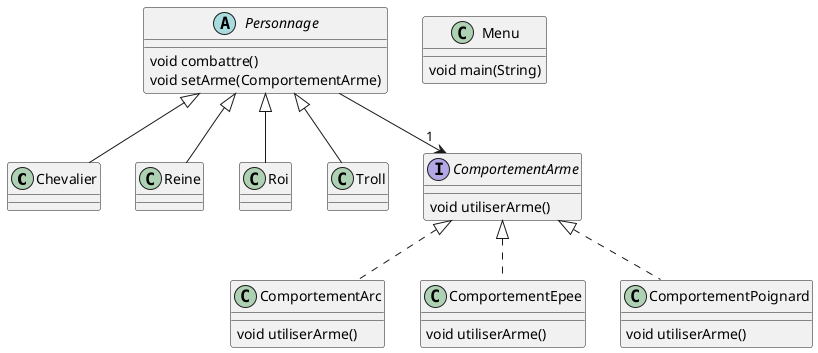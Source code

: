 @startuml

' definitions
' -----------

' package "Personnages"
class Chevalier
abstract Personnage
class Reine
class Roi
class Troll
' end package

' package "jeu.comportement"
class ComportementArc
interface ComportementArme
class ComportementEpee
class ComportementPoignard
' end package

' package ""
class Menu
' end package

' content
' -------

' Personnage:
Personnage --> "1" ComportementArme
Personnage : void combattre()
Personnage : void setArme(ComportementArme)

' Chevalier:
Personnage <|-- Chevalier

' Roi:
Personnage <|-- Roi

' ComportementArc:
ComportementArme <|.. ComportementArc
ComportementArc : void utiliserArme()

' ComportementArme:
ComportementArme : void utiliserArme()

' Troll:
Personnage <|-- Troll

' ComportementEpee:
ComportementArme <|.. ComportementEpee
ComportementEpee : void utiliserArme()

' ComportementPoignard:
ComportementArme <|.. ComportementPoignard
ComportementPoignard : void utiliserArme()

' Reine:
Personnage <|-- Reine

' Menu:
Menu : void main(String)

@enduml
